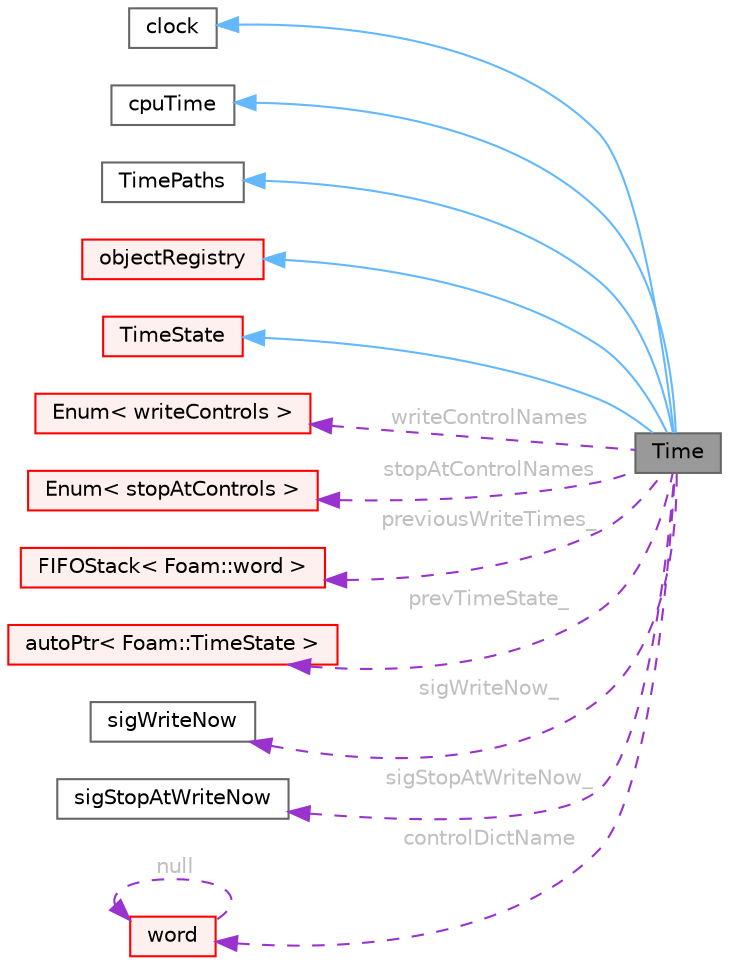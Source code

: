 digraph "Time"
{
 // LATEX_PDF_SIZE
  bgcolor="transparent";
  edge [fontname=Helvetica,fontsize=10,labelfontname=Helvetica,labelfontsize=10];
  node [fontname=Helvetica,fontsize=10,shape=box,height=0.2,width=0.4];
  rankdir="LR";
  Node1 [id="Node000001",label="Time",height=0.2,width=0.4,color="gray40", fillcolor="grey60", style="filled", fontcolor="black",tooltip="Class to control time during OpenFOAM simulations that is also the top-level objectRegistry."];
  Node2 -> Node1 [id="edge1_Node000001_Node000002",dir="back",color="steelblue1",style="solid",tooltip=" "];
  Node2 [id="Node000002",label="clock",height=0.2,width=0.4,color="gray40", fillcolor="white", style="filled",URL="$classFoam_1_1clock.html",tooltip="Read access to the system clock with formatting."];
  Node3 -> Node1 [id="edge2_Node000001_Node000003",dir="back",color="steelblue1",style="solid",tooltip=" "];
  Node3 [id="Node000003",label="cpuTime",height=0.2,width=0.4,color="gray40", fillcolor="white", style="filled",URL="$classFoam_1_1cpuTimePosix.html",tooltip="Starts timing CPU usage and return elapsed time from start."];
  Node4 -> Node1 [id="edge3_Node000001_Node000004",dir="back",color="steelblue1",style="solid",tooltip=" "];
  Node4 [id="Node000004",label="TimePaths",height=0.2,width=0.4,color="gray40", fillcolor="white", style="filled",URL="$classFoam_1_1TimePaths.html",tooltip="Address the time paths without using the Time class."];
  Node5 -> Node1 [id="edge4_Node000001_Node000005",dir="back",color="steelblue1",style="solid",tooltip=" "];
  Node5 [id="Node000005",label="objectRegistry",height=0.2,width=0.4,color="red", fillcolor="#FFF0F0", style="filled",URL="$classFoam_1_1objectRegistry.html",tooltip="Registry of regIOobjects."];
  Node14 -> Node1 [id="edge5_Node000001_Node000014",dir="back",color="steelblue1",style="solid",tooltip=" "];
  Node14 [id="Node000014",label="TimeState",height=0.2,width=0.4,color="red", fillcolor="#FFF0F0", style="filled",URL="$classFoam_1_1TimeState.html",tooltip="The time value with time-stepping information, user-defined remapping, etc."];
  Node17 -> Node1 [id="edge6_Node000001_Node000017",dir="back",color="darkorchid3",style="dashed",tooltip=" ",label=" writeControlNames",fontcolor="grey" ];
  Node17 [id="Node000017",label="Enum\< writeControls \>",height=0.2,width=0.4,color="red", fillcolor="#FFF0F0", style="filled",URL="$classFoam_1_1Enum.html",tooltip=" "];
  Node18 -> Node1 [id="edge7_Node000001_Node000018",dir="back",color="darkorchid3",style="dashed",tooltip=" ",label=" stopAtControlNames",fontcolor="grey" ];
  Node18 [id="Node000018",label="Enum\< stopAtControls \>",height=0.2,width=0.4,color="red", fillcolor="#FFF0F0", style="filled",URL="$classFoam_1_1Enum.html",tooltip=" "];
  Node19 -> Node1 [id="edge8_Node000001_Node000019",dir="back",color="darkorchid3",style="dashed",tooltip=" ",label=" previousWriteTimes_",fontcolor="grey" ];
  Node19 [id="Node000019",label="FIFOStack\< Foam::word \>",height=0.2,width=0.4,color="red", fillcolor="#FFF0F0", style="filled",URL="$classFoam_1_1FIFOStack.html",tooltip=" "];
  Node24 -> Node1 [id="edge9_Node000001_Node000024",dir="back",color="darkorchid3",style="dashed",tooltip=" ",label=" prevTimeState_",fontcolor="grey" ];
  Node24 [id="Node000024",label="autoPtr\< Foam::TimeState \>",height=0.2,width=0.4,color="red", fillcolor="#FFF0F0", style="filled",URL="$classFoam_1_1autoPtr.html",tooltip=" "];
  Node26 -> Node1 [id="edge10_Node000001_Node000026",dir="back",color="darkorchid3",style="dashed",tooltip=" ",label=" sigWriteNow_",fontcolor="grey" ];
  Node26 [id="Node000026",label="sigWriteNow",height=0.2,width=0.4,color="gray40", fillcolor="white", style="filled",URL="$classFoam_1_1sigWriteNow.html",tooltip="Signal handler to write once and continue. The interrupt is defined by OptimisationSwitches::writeNow..."];
  Node27 -> Node1 [id="edge11_Node000001_Node000027",dir="back",color="darkorchid3",style="dashed",tooltip=" ",label=" sigStopAtWriteNow_",fontcolor="grey" ];
  Node27 [id="Node000027",label="sigStopAtWriteNow",height=0.2,width=0.4,color="gray40", fillcolor="white", style="filled",URL="$classFoam_1_1sigStopAtWriteNow.html",tooltip="Signal handler to write and stop the job. The interrupt is defined by OptimisationSwitches::stopAtWri..."];
  Node28 -> Node1 [id="edge12_Node000001_Node000028",dir="back",color="darkorchid3",style="dashed",tooltip=" ",label=" controlDictName",fontcolor="grey" ];
  Node28 [id="Node000028",label="word",height=0.2,width=0.4,color="red", fillcolor="#FFF0F0", style="filled",URL="$classFoam_1_1word.html",tooltip="A class for handling words, derived from Foam::string."];
  Node28 -> Node28 [id="edge13_Node000028_Node000028",dir="back",color="darkorchid3",style="dashed",tooltip=" ",label=" null",fontcolor="grey" ];
}
